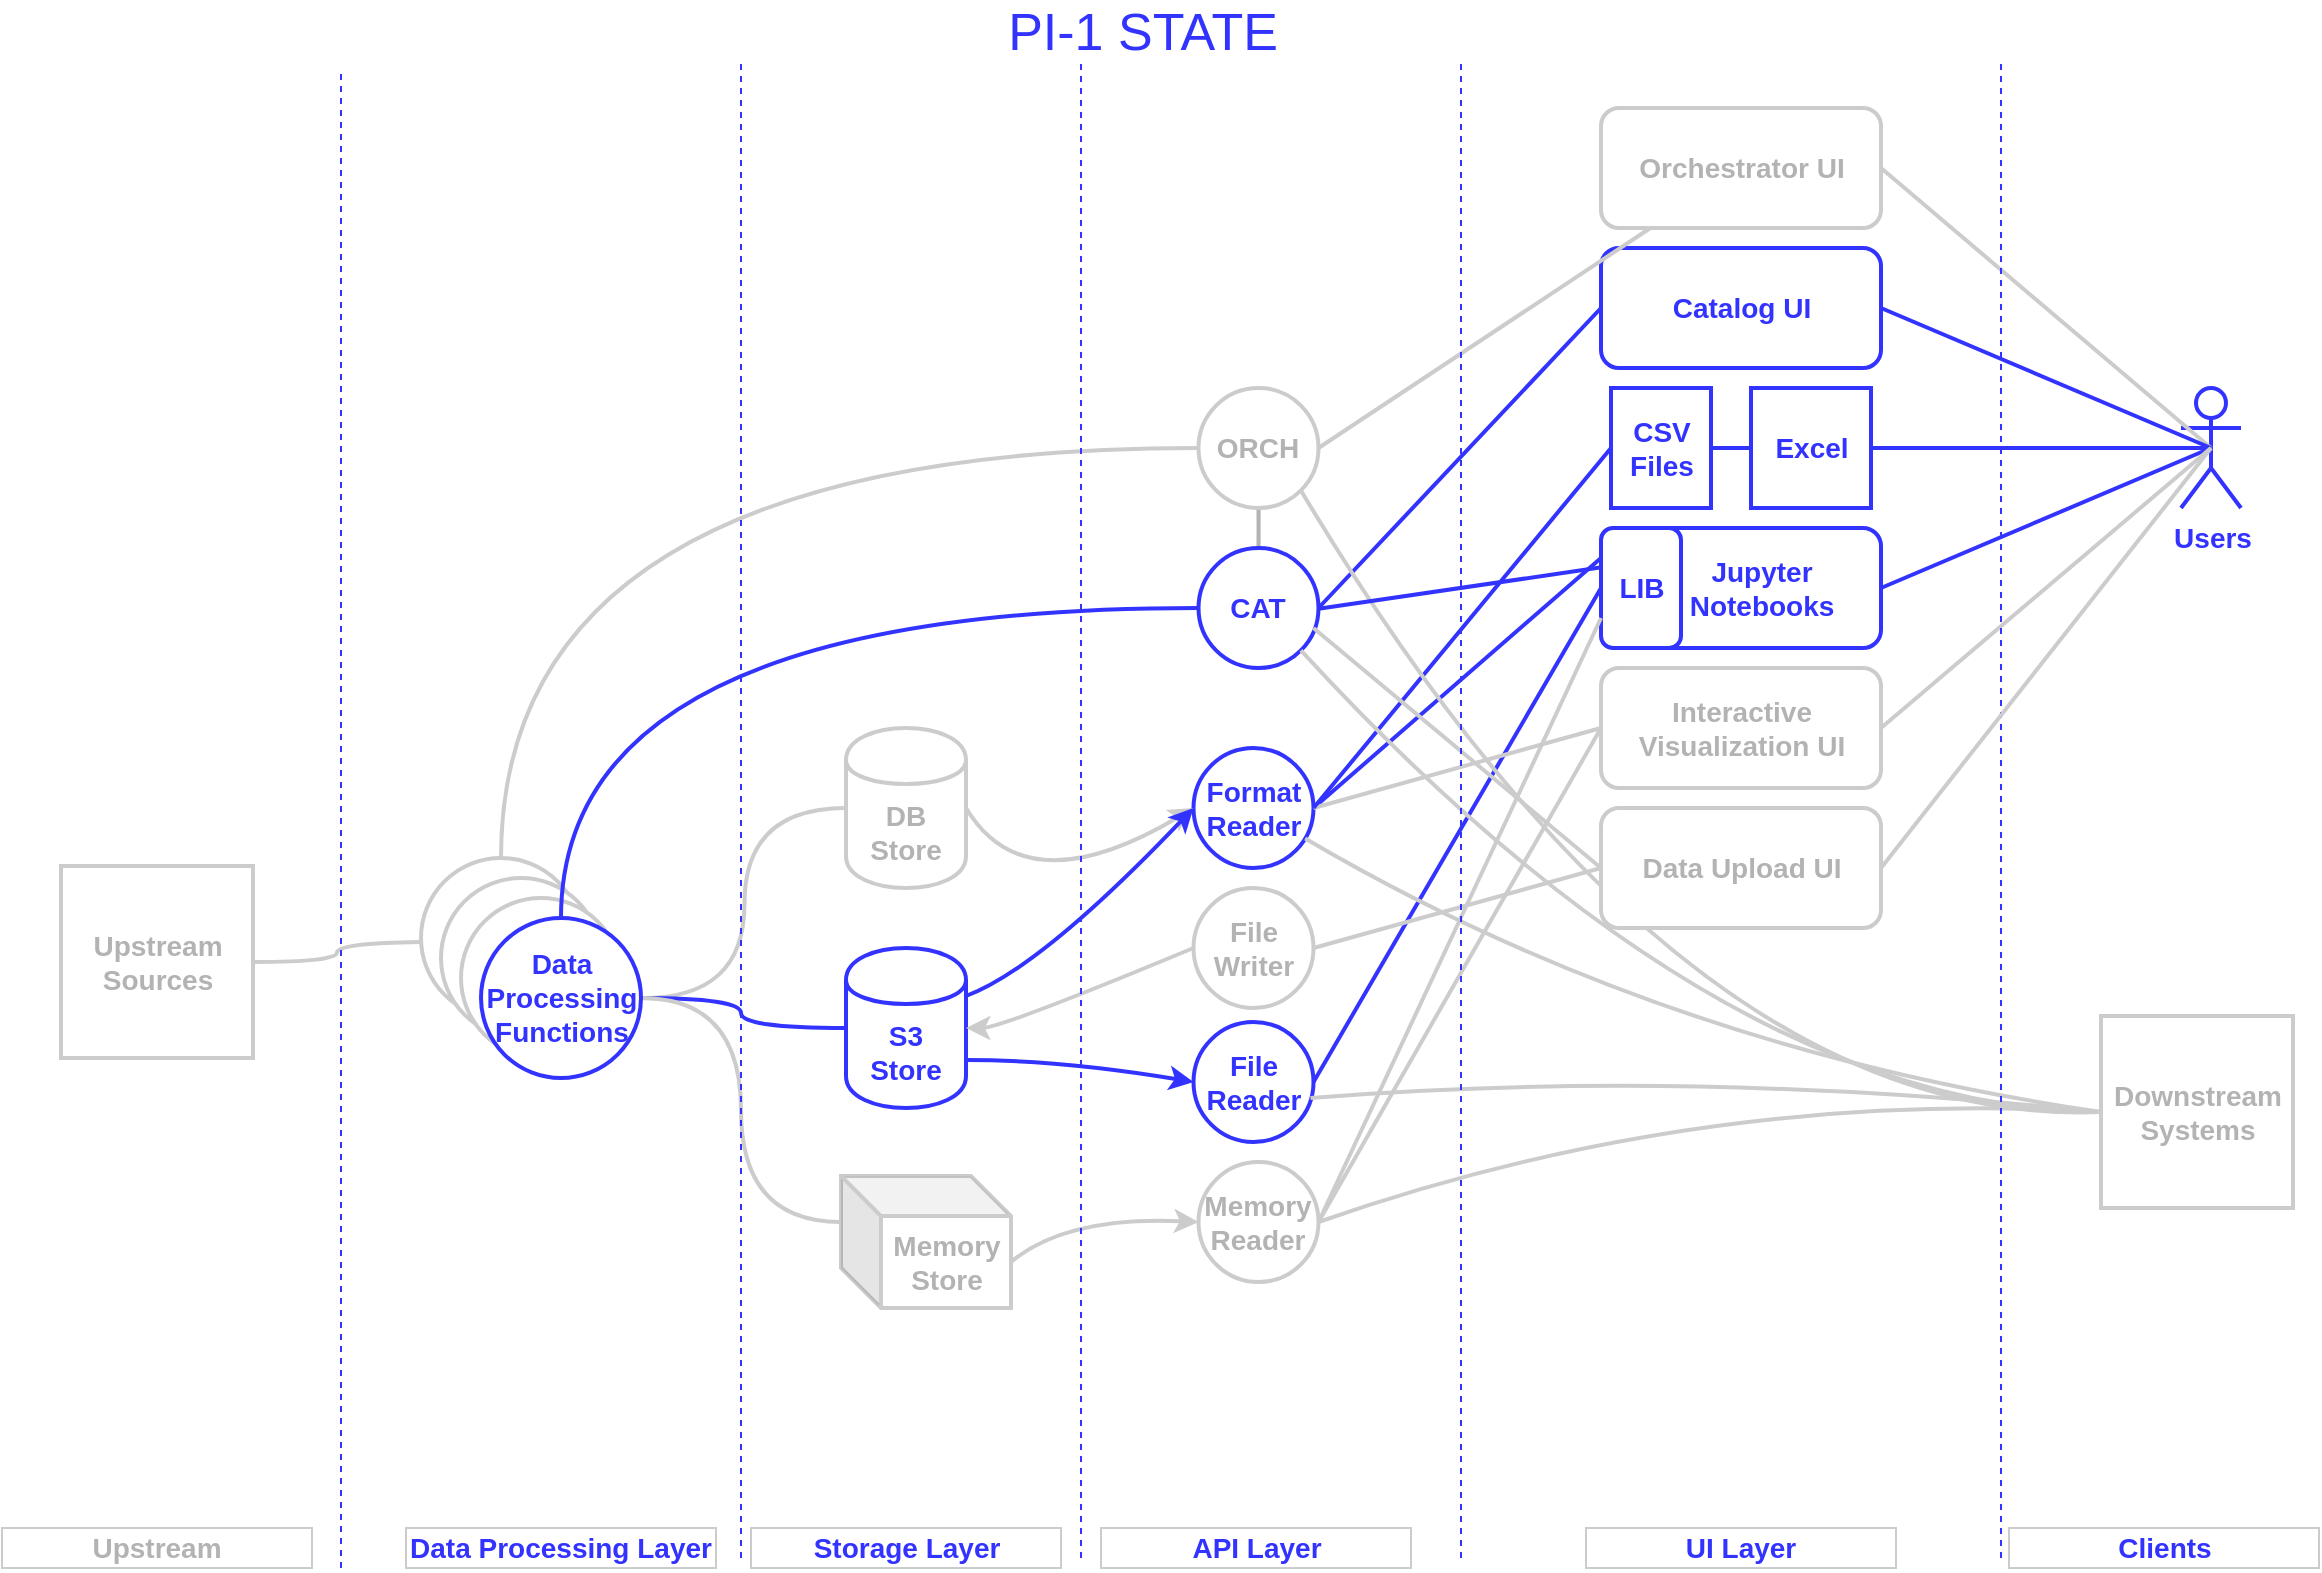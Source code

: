 <mxfile version="12.9.12" type="github">
  <diagram id="Kfs1H25m5EORTKNw9j7Z" name="Page-1">
    <mxGraphModel dx="1630" dy="69" grid="1" gridSize="10" guides="1" tooltips="1" connect="1" arrows="1" fold="1" page="1" pageScale="1" pageWidth="1169" pageHeight="827" math="0" shadow="0">
      <root>
        <mxCell id="0" />
        <mxCell id="1" parent="0" />
        <mxCell id="L46YAxD7cRD_iRhM08Rc-1" value="&lt;div&gt;&lt;font style=&quot;font-size: 14px&quot;&gt;&lt;b&gt;S3 &lt;br&gt;&lt;/b&gt;&lt;/font&gt;&lt;/div&gt;&lt;div&gt;&lt;font style=&quot;font-size: 14px&quot;&gt;&lt;b&gt;Store&lt;/b&gt;&lt;/font&gt;&lt;/div&gt;" style="shape=cylinder;whiteSpace=wrap;html=1;boundedLbl=1;backgroundOutline=1;strokeColor=#3333FF;strokeWidth=2;fillColor=#FFFFFF;fontColor=#3333FF;" parent="1" vertex="1">
          <mxGeometry x="422" y="1308" width="60" height="80" as="geometry" />
        </mxCell>
        <mxCell id="L46YAxD7cRD_iRhM08Rc-2" value="&lt;div&gt;&lt;font style=&quot;font-size: 14px&quot;&gt;&lt;b&gt;DB&lt;br&gt;&lt;/b&gt;&lt;/font&gt;&lt;/div&gt;&lt;div&gt;&lt;font style=&quot;font-size: 14px&quot;&gt;&lt;b&gt;Store&lt;/b&gt;&lt;/font&gt;&lt;/div&gt;" style="shape=cylinder;whiteSpace=wrap;html=1;boundedLbl=1;backgroundOutline=1;strokeColor=#CCCCCC;strokeWidth=2;fillColor=#FFFFFF;fontColor=#B3B3B3;" parent="1" vertex="1">
          <mxGeometry x="422" y="1198" width="60" height="80" as="geometry" />
        </mxCell>
        <mxCell id="L46YAxD7cRD_iRhM08Rc-3" value="&lt;div&gt;&lt;font style=&quot;font-size: 14px&quot;&gt;&lt;b&gt;&lt;font style=&quot;font-size: 14px&quot;&gt;Format&lt;br&gt;&lt;/font&gt;&lt;/b&gt;&lt;/font&gt;&lt;/div&gt;&lt;div&gt;&lt;font style=&quot;font-size: 14px&quot;&gt;&lt;b&gt;&lt;font style=&quot;font-size: 14px&quot;&gt;Reader &lt;br&gt;&lt;/font&gt;&lt;/b&gt;&lt;/font&gt;&lt;/div&gt;" style="ellipse;whiteSpace=wrap;html=1;aspect=fixed;strokeColor=#3333FF;strokeWidth=2;fillColor=#FFFFFF;fontColor=#3333FF;" parent="1" vertex="1">
          <mxGeometry x="595.75" y="1208" width="60" height="60" as="geometry" />
        </mxCell>
        <mxCell id="L46YAxD7cRD_iRhM08Rc-4" value="&lt;div style=&quot;font-size: 14px&quot;&gt;&lt;font style=&quot;font-size: 14px&quot;&gt;&lt;b&gt;&lt;font style=&quot;font-size: 14px&quot;&gt;Memory&lt;/font&gt;&lt;/b&gt;&lt;/font&gt;&lt;/div&gt;&lt;div style=&quot;font-size: 14px&quot;&gt;&lt;font style=&quot;font-size: 14px&quot;&gt;&lt;b&gt;&lt;font style=&quot;font-size: 14px&quot;&gt;Store&lt;br&gt;&lt;/font&gt;&lt;/b&gt;&lt;/font&gt;&lt;/div&gt;" style="shape=cube;whiteSpace=wrap;html=1;boundedLbl=1;backgroundOutline=1;darkOpacity=0.05;darkOpacity2=0.1;strokeColor=#CCCCCC;strokeWidth=2;fillColor=#FFFFFF;fontColor=#B3B3B3;" parent="1" vertex="1">
          <mxGeometry x="419.5" y="1422" width="85" height="66" as="geometry" />
        </mxCell>
        <mxCell id="L46YAxD7cRD_iRhM08Rc-5" value="&lt;div&gt;&lt;font style=&quot;font-size: 14px&quot;&gt;&lt;b&gt;&lt;font style=&quot;font-size: 14px&quot;&gt;File&lt;/font&gt;&lt;/b&gt;&lt;/font&gt;&lt;/div&gt;&lt;div&gt;&lt;font style=&quot;font-size: 14px&quot;&gt;&lt;b&gt;&lt;font style=&quot;font-size: 14px&quot;&gt;Reader&lt;/font&gt;&lt;/b&gt;&lt;/font&gt;&lt;/div&gt;" style="ellipse;whiteSpace=wrap;html=1;aspect=fixed;strokeColor=#3333FF;strokeWidth=2;fillColor=#FFFFFF;fontColor=#3333FF;" parent="1" vertex="1">
          <mxGeometry x="595.75" y="1345" width="60" height="60" as="geometry" />
        </mxCell>
        <mxCell id="L46YAxD7cRD_iRhM08Rc-6" value="&lt;div&gt;&lt;font style=&quot;font-size: 14px&quot;&gt;&lt;b&gt;&lt;font style=&quot;font-size: 14px&quot;&gt;Memory&lt;/font&gt;&lt;/b&gt;&lt;/font&gt;&lt;/div&gt;&lt;div&gt;&lt;font style=&quot;font-size: 14px&quot;&gt;&lt;b&gt;&lt;font style=&quot;font-size: 14px&quot;&gt;Reader&lt;/font&gt;&lt;/b&gt;&lt;/font&gt;&lt;/div&gt;" style="ellipse;whiteSpace=wrap;html=1;aspect=fixed;strokeColor=#CCCCCC;strokeWidth=2;fillColor=#FFFFFF;fontColor=#B3B3B3;" parent="1" vertex="1">
          <mxGeometry x="598.25" y="1415" width="60" height="60" as="geometry" />
        </mxCell>
        <mxCell id="L46YAxD7cRD_iRhM08Rc-7" value="" style="endArrow=classic;html=1;exitX=1;exitY=0.5;exitDx=0;exitDy=0;entryX=0;entryY=0.5;entryDx=0;entryDy=0;strokeColor=#CCCCCC;strokeWidth=2;curved=1;fontColor=#B3B3B3;" parent="1" source="L46YAxD7cRD_iRhM08Rc-2" target="L46YAxD7cRD_iRhM08Rc-3" edge="1">
          <mxGeometry width="50" height="50" relative="1" as="geometry">
            <mxPoint x="582" y="1478" as="sourcePoint" />
            <mxPoint x="632" y="1428" as="targetPoint" />
            <Array as="points">
              <mxPoint x="512" y="1288" />
            </Array>
          </mxGeometry>
        </mxCell>
        <mxCell id="L46YAxD7cRD_iRhM08Rc-8" value="" style="endArrow=classic;html=1;exitX=1;exitY=0.3;exitDx=0;exitDy=0;entryX=0;entryY=0.5;entryDx=0;entryDy=0;strokeColor=#3333FF;strokeWidth=2;curved=1;fontColor=#3333FF;" parent="1" source="L46YAxD7cRD_iRhM08Rc-1" target="L46YAxD7cRD_iRhM08Rc-3" edge="1">
          <mxGeometry width="50" height="50" relative="1" as="geometry">
            <mxPoint x="492" y="1248" as="sourcePoint" />
            <mxPoint x="572" y="1328" as="targetPoint" />
            <Array as="points">
              <mxPoint x="519.5" y="1318" />
            </Array>
          </mxGeometry>
        </mxCell>
        <mxCell id="L46YAxD7cRD_iRhM08Rc-9" value="" style="endArrow=classic;html=1;exitX=1;exitY=0.7;exitDx=0;exitDy=0;entryX=0;entryY=0.5;entryDx=0;entryDy=0;strokeColor=#3333FF;strokeWidth=2;curved=1;fontColor=#3333FF;" parent="1" source="L46YAxD7cRD_iRhM08Rc-1" target="L46YAxD7cRD_iRhM08Rc-5" edge="1">
          <mxGeometry width="50" height="50" relative="1" as="geometry">
            <mxPoint x="492" y="1348" as="sourcePoint" />
            <mxPoint x="572" y="1328" as="targetPoint" />
            <Array as="points">
              <mxPoint x="529.5" y="1364" />
            </Array>
          </mxGeometry>
        </mxCell>
        <mxCell id="L46YAxD7cRD_iRhM08Rc-10" value="" style="endArrow=classic;html=1;exitX=0;exitY=0;exitDx=85;exitDy=43;entryX=0;entryY=0.5;entryDx=0;entryDy=0;strokeColor=#CCCCCC;strokeWidth=2;exitPerimeter=0;curved=1;fontColor=#B3B3B3;" parent="1" source="L46YAxD7cRD_iRhM08Rc-4" target="L46YAxD7cRD_iRhM08Rc-6" edge="1">
          <mxGeometry width="50" height="50" relative="1" as="geometry">
            <mxPoint x="492" y="1378" as="sourcePoint" />
            <mxPoint x="592" y="1372" as="targetPoint" />
            <Array as="points">
              <mxPoint x="532" y="1442" />
            </Array>
          </mxGeometry>
        </mxCell>
        <mxCell id="9WKmSo7vCTaAKZTt5fdI-5" style="edgeStyle=orthogonalEdgeStyle;rounded=0;orthogonalLoop=1;jettySize=auto;html=1;exitX=0.5;exitY=1;exitDx=0;exitDy=0;endArrow=none;endFill=0;strokeColor=#B3B3B3;strokeWidth=2;" edge="1" parent="1" source="L46YAxD7cRD_iRhM08Rc-11" target="L46YAxD7cRD_iRhM08Rc-12">
          <mxGeometry relative="1" as="geometry" />
        </mxCell>
        <mxCell id="L46YAxD7cRD_iRhM08Rc-11" value="&lt;font&gt;&lt;b&gt;&lt;font style=&quot;font-size: 14px&quot;&gt;ORCH&lt;/font&gt;&lt;/b&gt;&lt;/font&gt;" style="ellipse;whiteSpace=wrap;html=1;aspect=fixed;strokeColor=#CCCCCC;strokeWidth=2;fillColor=#FFFFFF;fontColor=#B3B3B3;" parent="1" vertex="1">
          <mxGeometry x="598.25" y="1028" width="60" height="60" as="geometry" />
        </mxCell>
        <mxCell id="L46YAxD7cRD_iRhM08Rc-12" value="&lt;div&gt;&lt;font style=&quot;font-size: 14px&quot;&gt;&lt;b&gt;&lt;font style=&quot;font-size: 14px&quot;&gt;CAT&lt;/font&gt;&lt;/b&gt;&lt;/font&gt;&lt;/div&gt;" style="ellipse;whiteSpace=wrap;html=1;aspect=fixed;strokeColor=#3333FF;strokeWidth=2;fillColor=#FFFFFF;fontColor=#3333FF;" parent="1" vertex="1">
          <mxGeometry x="598.25" y="1108" width="60" height="60" as="geometry" />
        </mxCell>
        <mxCell id="L46YAxD7cRD_iRhM08Rc-13" value="&lt;font&gt;&lt;b&gt;&lt;font style=&quot;font-size: 14px&quot;&gt;Orchestrator UI&lt;/font&gt;&lt;/b&gt;&lt;/font&gt;" style="rounded=1;whiteSpace=wrap;html=1;strokeColor=#CCCCCC;strokeWidth=2;fillColor=#FFFFFF;fontColor=#B3B3B3;" parent="1" vertex="1">
          <mxGeometry x="799.5" y="888" width="140" height="60" as="geometry" />
        </mxCell>
        <mxCell id="L46YAxD7cRD_iRhM08Rc-14" value="&lt;font&gt;&lt;b&gt;&lt;font style=&quot;font-size: 14px&quot;&gt;Catalog UI&lt;/font&gt;&lt;/b&gt;&lt;/font&gt;" style="rounded=1;whiteSpace=wrap;html=1;strokeColor=#3333FF;strokeWidth=2;fillColor=#FFFFFF;fontColor=#3333FF;" parent="1" vertex="1">
          <mxGeometry x="799.5" y="958" width="140" height="60" as="geometry" />
        </mxCell>
        <mxCell id="L46YAxD7cRD_iRhM08Rc-15" value="&lt;font size=&quot;1&quot;&gt;&lt;b style=&quot;font-size: 14px&quot;&gt;Users&lt;/b&gt;&lt;/font&gt;" style="shape=umlActor;verticalLabelPosition=bottom;labelBackgroundColor=#ffffff;verticalAlign=top;html=1;strokeColor=#3333FF;strokeWidth=2;fillColor=#FFFFFF;fontColor=#3333FF;" parent="1" vertex="1">
          <mxGeometry x="1089.5" y="1028" width="30" height="60" as="geometry" />
        </mxCell>
        <mxCell id="L46YAxD7cRD_iRhM08Rc-16" value="" style="endArrow=none;html=1;strokeColor=#CCCCCC;strokeWidth=2;exitX=1;exitY=0.5;exitDx=0;exitDy=0;endFill=0;fontColor=#B3B3B3;" parent="1" source="L46YAxD7cRD_iRhM08Rc-11" target="L46YAxD7cRD_iRhM08Rc-13" edge="1">
          <mxGeometry width="50" height="50" relative="1" as="geometry">
            <mxPoint x="649.5" y="1488" as="sourcePoint" />
            <mxPoint x="699.5" y="1438" as="targetPoint" />
          </mxGeometry>
        </mxCell>
        <mxCell id="L46YAxD7cRD_iRhM08Rc-17" value="" style="endArrow=none;html=1;strokeColor=#3333FF;strokeWidth=2;exitX=1;exitY=0.5;exitDx=0;exitDy=0;entryX=0;entryY=0.5;entryDx=0;entryDy=0;endFill=0;fontColor=#3333FF;" parent="1" source="L46YAxD7cRD_iRhM08Rc-12" target="L46YAxD7cRD_iRhM08Rc-14" edge="1">
          <mxGeometry width="50" height="50" relative="1" as="geometry">
            <mxPoint x="652" y="1078" as="sourcePoint" />
            <mxPoint x="712" y="1078" as="targetPoint" />
          </mxGeometry>
        </mxCell>
        <mxCell id="L46YAxD7cRD_iRhM08Rc-18" value="" style="endArrow=none;html=1;strokeColor=#CCCCCC;strokeWidth=2;exitX=1;exitY=0.5;exitDx=0;exitDy=0;entryX=0.5;entryY=0.5;entryDx=0;entryDy=0;entryPerimeter=0;fontColor=#B3B3B3;" parent="1" source="L46YAxD7cRD_iRhM08Rc-13" target="L46YAxD7cRD_iRhM08Rc-15" edge="1">
          <mxGeometry width="50" height="50" relative="1" as="geometry">
            <mxPoint x="649.5" y="1488" as="sourcePoint" />
            <mxPoint x="699.5" y="1438" as="targetPoint" />
          </mxGeometry>
        </mxCell>
        <mxCell id="L46YAxD7cRD_iRhM08Rc-19" value="" style="endArrow=none;html=1;strokeColor=#3333FF;strokeWidth=2;exitX=1;exitY=0.5;exitDx=0;exitDy=0;entryX=0.5;entryY=0.5;entryDx=0;entryDy=0;entryPerimeter=0;fontColor=#B3B3B3;" parent="1" source="L46YAxD7cRD_iRhM08Rc-14" target="L46YAxD7cRD_iRhM08Rc-15" edge="1">
          <mxGeometry width="50" height="50" relative="1" as="geometry">
            <mxPoint x="832" y="1078" as="sourcePoint" />
            <mxPoint x="1009.5" y="1106" as="targetPoint" />
          </mxGeometry>
        </mxCell>
        <mxCell id="L46YAxD7cRD_iRhM08Rc-20" value="&lt;font style=&quot;font-size: 14px&quot;&gt;&lt;b&gt;Interactive Visualization UI&lt;br&gt;&lt;/b&gt;&lt;/font&gt;" style="rounded=1;whiteSpace=wrap;html=1;strokeColor=#CCCCCC;strokeWidth=2;fillColor=#FFFFFF;fontColor=#B3B3B3;" parent="1" vertex="1">
          <mxGeometry x="799.5" y="1168" width="140" height="60" as="geometry" />
        </mxCell>
        <mxCell id="L46YAxD7cRD_iRhM08Rc-21" value="&lt;font style=&quot;font-size: 14px&quot;&gt;&lt;b&gt;Jupyter Notebooks&lt;/b&gt;&lt;/font&gt;" style="rounded=1;whiteSpace=wrap;html=1;strokeColor=#3333FF;strokeWidth=2;fillColor=#FFFFFF;fontColor=#3333FF;" parent="1" vertex="1">
          <mxGeometry x="819.5" y="1098" width="120" height="60" as="geometry" />
        </mxCell>
        <mxCell id="L46YAxD7cRD_iRhM08Rc-22" value="&lt;font&gt;&lt;b&gt;&lt;font style=&quot;font-size: 14px&quot;&gt;LIB&lt;/font&gt;&lt;/b&gt;&lt;/font&gt;" style="rounded=1;whiteSpace=wrap;html=1;strokeColor=#3333FF;strokeWidth=2;fillColor=#FFFFFF;fontColor=#3333FF;" parent="1" vertex="1">
          <mxGeometry x="799.5" y="1098" width="40" height="60" as="geometry" />
        </mxCell>
        <mxCell id="L46YAxD7cRD_iRhM08Rc-23" value="" style="endArrow=none;html=1;strokeColor=#3333FF;strokeWidth=2;exitX=1;exitY=0.5;exitDx=0;exitDy=0;entryX=0;entryY=0.5;entryDx=0;entryDy=0;endFill=0;fontColor=#B3B3B3;" parent="1" source="L46YAxD7cRD_iRhM08Rc-5" target="L46YAxD7cRD_iRhM08Rc-22" edge="1">
          <mxGeometry width="50" height="50" relative="1" as="geometry">
            <mxPoint x="649.5" y="1468" as="sourcePoint" />
            <mxPoint x="699.5" y="1418" as="targetPoint" />
          </mxGeometry>
        </mxCell>
        <mxCell id="L46YAxD7cRD_iRhM08Rc-24" value="" style="endArrow=none;html=1;strokeColor=#CCCCCC;strokeWidth=2;exitX=1;exitY=0.5;exitDx=0;exitDy=0;entryX=0;entryY=0.75;entryDx=0;entryDy=0;endFill=0;fontColor=#B3B3B3;" parent="1" source="L46YAxD7cRD_iRhM08Rc-6" target="L46YAxD7cRD_iRhM08Rc-22" edge="1">
          <mxGeometry width="50" height="50" relative="1" as="geometry">
            <mxPoint x="652" y="1358" as="sourcePoint" />
            <mxPoint x="699.5" y="1368" as="targetPoint" />
          </mxGeometry>
        </mxCell>
        <mxCell id="L46YAxD7cRD_iRhM08Rc-25" value="" style="endArrow=none;html=1;strokeColor=#3333FF;strokeWidth=2;entryX=0;entryY=0.25;entryDx=0;entryDy=0;exitX=1;exitY=0.5;exitDx=0;exitDy=0;endFill=0;fontColor=#3333FF;" parent="1" source="L46YAxD7cRD_iRhM08Rc-3" target="L46YAxD7cRD_iRhM08Rc-22" edge="1">
          <mxGeometry width="50" height="50" relative="1" as="geometry">
            <mxPoint x="644.5" y="1276" as="sourcePoint" />
            <mxPoint x="699.5" y="1418" as="targetPoint" />
          </mxGeometry>
        </mxCell>
        <mxCell id="L46YAxD7cRD_iRhM08Rc-26" value="" style="endArrow=none;html=1;strokeColor=#CCCCCC;strokeWidth=2;exitX=1;exitY=0.5;exitDx=0;exitDy=0;entryX=0;entryY=0.5;entryDx=0;entryDy=0;endFill=0;fontColor=#B3B3B3;" parent="1" source="L46YAxD7cRD_iRhM08Rc-3" target="L46YAxD7cRD_iRhM08Rc-20" edge="1">
          <mxGeometry width="50" height="50" relative="1" as="geometry">
            <mxPoint x="649.5" y="1468" as="sourcePoint" />
            <mxPoint x="699.5" y="1418" as="targetPoint" />
          </mxGeometry>
        </mxCell>
        <mxCell id="L46YAxD7cRD_iRhM08Rc-27" value="" style="endArrow=none;html=1;strokeColor=#CCCCCC;strokeWidth=2;exitX=1;exitY=0.5;exitDx=0;exitDy=0;entryX=0;entryY=0.5;entryDx=0;entryDy=0;endFill=0;fontColor=#B3B3B3;" parent="1" source="L46YAxD7cRD_iRhM08Rc-6" target="L46YAxD7cRD_iRhM08Rc-20" edge="1">
          <mxGeometry width="50" height="50" relative="1" as="geometry">
            <mxPoint x="649.5" y="1468" as="sourcePoint" />
            <mxPoint x="699.5" y="1418" as="targetPoint" />
          </mxGeometry>
        </mxCell>
        <mxCell id="L46YAxD7cRD_iRhM08Rc-29" value="" style="endArrow=none;html=1;strokeColor=#3333FF;strokeWidth=2;exitX=1;exitY=0.5;exitDx=0;exitDy=0;entryX=0;entryY=0.5;entryDx=0;entryDy=0;endFill=0;fontColor=#3333FF;" parent="1" source="L46YAxD7cRD_iRhM08Rc-3" target="9WKmSo7vCTaAKZTt5fdI-3" edge="1">
          <mxGeometry width="50" height="50" relative="1" as="geometry">
            <mxPoint x="649.5" y="1468" as="sourcePoint" />
            <mxPoint x="799.5" y="1058" as="targetPoint" />
          </mxGeometry>
        </mxCell>
        <mxCell id="L46YAxD7cRD_iRhM08Rc-30" value="" style="endArrow=none;html=1;strokeColor=#3333FF;strokeWidth=2;entryX=1;entryY=0.5;entryDx=0;entryDy=0;exitX=0.5;exitY=0.5;exitDx=0;exitDy=0;exitPerimeter=0;fontColor=#3333FF;" parent="1" source="L46YAxD7cRD_iRhM08Rc-15" target="9WKmSo7vCTaAKZTt5fdI-2" edge="1">
          <mxGeometry width="50" height="50" relative="1" as="geometry">
            <mxPoint x="649.5" y="1468" as="sourcePoint" />
            <mxPoint x="939.5" y="1058" as="targetPoint" />
          </mxGeometry>
        </mxCell>
        <mxCell id="L46YAxD7cRD_iRhM08Rc-31" value="" style="endArrow=none;html=1;strokeColor=#3333FF;strokeWidth=2;entryX=1;entryY=0.5;entryDx=0;entryDy=0;exitX=0.5;exitY=0.5;exitDx=0;exitDy=0;exitPerimeter=0;fontColor=#3333FF;" parent="1" source="L46YAxD7cRD_iRhM08Rc-15" target="L46YAxD7cRD_iRhM08Rc-21" edge="1">
          <mxGeometry width="50" height="50" relative="1" as="geometry">
            <mxPoint x="1089.5" y="1258" as="sourcePoint" />
            <mxPoint x="889.5" y="1268" as="targetPoint" />
          </mxGeometry>
        </mxCell>
        <mxCell id="L46YAxD7cRD_iRhM08Rc-32" value="" style="endArrow=none;html=1;strokeColor=#CCCCCC;strokeWidth=2;entryX=1;entryY=0.5;entryDx=0;entryDy=0;exitX=0.5;exitY=0.5;exitDx=0;exitDy=0;exitPerimeter=0;fontColor=#B3B3B3;" parent="1" source="L46YAxD7cRD_iRhM08Rc-15" target="L46YAxD7cRD_iRhM08Rc-20" edge="1">
          <mxGeometry width="50" height="50" relative="1" as="geometry">
            <mxPoint x="1099.5" y="1178" as="sourcePoint" />
            <mxPoint x="899.5" y="1278" as="targetPoint" />
          </mxGeometry>
        </mxCell>
        <mxCell id="L46YAxD7cRD_iRhM08Rc-33" value="&lt;div&gt;&lt;font size=&quot;1&quot;&gt;&lt;b style=&quot;font-size: 14px&quot;&gt;Downstream&lt;/b&gt;&lt;/font&gt;&lt;/div&gt;&lt;div&gt;&lt;font size=&quot;1&quot;&gt;&lt;b style=&quot;font-size: 14px&quot;&gt;Systems&lt;/b&gt;&lt;/font&gt;&lt;/div&gt;" style="whiteSpace=wrap;html=1;aspect=fixed;strokeColor=#CCCCCC;strokeWidth=2;fillColor=#FFFFFF;fontColor=#B3B3B3;" parent="1" vertex="1">
          <mxGeometry x="1049.5" y="1342" width="96" height="96" as="geometry" />
        </mxCell>
        <mxCell id="L46YAxD7cRD_iRhM08Rc-34" value="" style="endArrow=none;html=1;strokeColor=#CCCCCC;strokeWidth=2;entryX=0;entryY=0.5;entryDx=0;entryDy=0;curved=1;endFill=0;fontColor=#B3B3B3;" parent="1" source="L46YAxD7cRD_iRhM08Rc-3" target="L46YAxD7cRD_iRhM08Rc-33" edge="1">
          <mxGeometry width="50" height="50" relative="1" as="geometry">
            <mxPoint x="619.5" y="1348" as="sourcePoint" />
            <mxPoint x="669.5" y="1298" as="targetPoint" />
            <Array as="points">
              <mxPoint x="829.5" y="1358" />
            </Array>
          </mxGeometry>
        </mxCell>
        <mxCell id="L46YAxD7cRD_iRhM08Rc-35" value="" style="endArrow=none;html=1;strokeColor=#CCCCCC;strokeWidth=2;entryX=0;entryY=0.5;entryDx=0;entryDy=0;curved=1;exitX=0.975;exitY=0.633;exitDx=0;exitDy=0;exitPerimeter=0;endFill=0;fontColor=#B3B3B3;" parent="1" source="L46YAxD7cRD_iRhM08Rc-5" target="L46YAxD7cRD_iRhM08Rc-33" edge="1">
          <mxGeometry width="50" height="50" relative="1" as="geometry">
            <mxPoint x="646.811" y="1280.414" as="sourcePoint" />
            <mxPoint x="1059.5" y="1397" as="targetPoint" />
            <Array as="points">
              <mxPoint x="839.5" y="1368" />
            </Array>
          </mxGeometry>
        </mxCell>
        <mxCell id="L46YAxD7cRD_iRhM08Rc-36" value="" style="endArrow=none;html=1;strokeColor=#CCCCCC;strokeWidth=2;entryX=0;entryY=0.5;entryDx=0;entryDy=0;curved=1;exitX=1;exitY=0.5;exitDx=0;exitDy=0;endFill=0;fontColor=#B3B3B3;" parent="1" source="L46YAxD7cRD_iRhM08Rc-6" target="L46YAxD7cRD_iRhM08Rc-33" edge="1">
          <mxGeometry width="50" height="50" relative="1" as="geometry">
            <mxPoint x="656.811" y="1290.414" as="sourcePoint" />
            <mxPoint x="1069.5" y="1407" as="targetPoint" />
            <Array as="points">
              <mxPoint x="849.5" y="1378" />
            </Array>
          </mxGeometry>
        </mxCell>
        <mxCell id="L46YAxD7cRD_iRhM08Rc-37" value="" style="endArrow=none;html=1;strokeColor=#CCCCCC;strokeWidth=2;curved=1;exitX=1;exitY=1;exitDx=0;exitDy=0;entryX=0;entryY=0.5;entryDx=0;entryDy=0;endFill=0;fontColor=#B3B3B3;" parent="1" source="L46YAxD7cRD_iRhM08Rc-12" target="L46YAxD7cRD_iRhM08Rc-33" edge="1">
          <mxGeometry width="50" height="50" relative="1" as="geometry">
            <mxPoint x="666.811" y="1300.414" as="sourcePoint" />
            <mxPoint x="1039.5" y="1388" as="targetPoint" />
            <Array as="points">
              <mxPoint x="859.5" y="1388" />
            </Array>
          </mxGeometry>
        </mxCell>
        <mxCell id="L46YAxD7cRD_iRhM08Rc-38" value="" style="endArrow=none;html=1;strokeColor=#CCCCCC;strokeWidth=2;curved=1;exitX=1;exitY=1;exitDx=0;exitDy=0;entryX=0;entryY=0.5;entryDx=0;entryDy=0;endFill=0;fontColor=#B3B3B3;" parent="1" source="L46YAxD7cRD_iRhM08Rc-11" target="L46YAxD7cRD_iRhM08Rc-33" edge="1">
          <mxGeometry width="50" height="50" relative="1" as="geometry">
            <mxPoint x="676.811" y="1310.414" as="sourcePoint" />
            <mxPoint x="1039.5" y="1388" as="targetPoint" />
            <Array as="points">
              <mxPoint x="839.5" y="1398" />
            </Array>
          </mxGeometry>
        </mxCell>
        <mxCell id="L46YAxD7cRD_iRhM08Rc-39" value="&lt;font style=&quot;font-size: 14px&quot;&gt;&lt;b&gt;Data Upload UI&lt;br&gt;&lt;/b&gt;&lt;/font&gt;" style="rounded=1;whiteSpace=wrap;html=1;strokeColor=#CCCCCC;strokeWidth=2;fillColor=#FFFFFF;fontColor=#B3B3B3;" parent="1" vertex="1">
          <mxGeometry x="799.5" y="1238" width="140" height="60" as="geometry" />
        </mxCell>
        <mxCell id="L46YAxD7cRD_iRhM08Rc-40" value="&lt;div&gt;&lt;font style=&quot;font-size: 14px&quot;&gt;&lt;b&gt;&lt;font style=&quot;font-size: 14px&quot;&gt;File Writer&lt;br&gt;&lt;/font&gt;&lt;/b&gt;&lt;/font&gt;&lt;/div&gt;" style="ellipse;whiteSpace=wrap;html=1;aspect=fixed;strokeColor=#CCCCCC;strokeWidth=2;fillColor=#FFFFFF;fontColor=#B3B3B3;" parent="1" vertex="1">
          <mxGeometry x="595.75" y="1278" width="60" height="60" as="geometry" />
        </mxCell>
        <mxCell id="L46YAxD7cRD_iRhM08Rc-41" value="" style="endArrow=classic;html=1;strokeColor=#CCCCCC;strokeWidth=2;exitX=0;exitY=0.5;exitDx=0;exitDy=0;entryX=1;entryY=0.5;entryDx=0;entryDy=0;curved=1;fontColor=#B3B3B3;" parent="1" source="L46YAxD7cRD_iRhM08Rc-40" target="L46YAxD7cRD_iRhM08Rc-1" edge="1">
          <mxGeometry width="50" height="50" relative="1" as="geometry">
            <mxPoint x="619.5" y="1348" as="sourcePoint" />
            <mxPoint x="669.5" y="1298" as="targetPoint" />
            <Array as="points">
              <mxPoint x="499.5" y="1348" />
            </Array>
          </mxGeometry>
        </mxCell>
        <mxCell id="L46YAxD7cRD_iRhM08Rc-42" value="" style="endArrow=none;html=1;strokeColor=#CCCCCC;strokeWidth=2;entryX=0;entryY=0.5;entryDx=0;entryDy=0;exitX=1;exitY=0.5;exitDx=0;exitDy=0;fontColor=#B3B3B3;" parent="1" source="L46YAxD7cRD_iRhM08Rc-40" target="L46YAxD7cRD_iRhM08Rc-39" edge="1">
          <mxGeometry width="50" height="50" relative="1" as="geometry">
            <mxPoint x="619.5" y="1348" as="sourcePoint" />
            <mxPoint x="669.5" y="1298" as="targetPoint" />
          </mxGeometry>
        </mxCell>
        <mxCell id="L46YAxD7cRD_iRhM08Rc-43" value="" style="endArrow=none;html=1;strokeColor=#CCCCCC;strokeWidth=2;entryX=0;entryY=0.5;entryDx=0;entryDy=0;exitX=0.958;exitY=0.667;exitDx=0;exitDy=0;exitPerimeter=0;fontColor=#B3B3B3;" parent="1" source="L46YAxD7cRD_iRhM08Rc-12" target="L46YAxD7cRD_iRhM08Rc-39" edge="1">
          <mxGeometry width="50" height="50" relative="1" as="geometry">
            <mxPoint x="619.5" y="1348" as="sourcePoint" />
            <mxPoint x="669.5" y="1298" as="targetPoint" />
          </mxGeometry>
        </mxCell>
        <mxCell id="L46YAxD7cRD_iRhM08Rc-44" style="edgeStyle=orthogonalEdgeStyle;curved=1;orthogonalLoop=1;jettySize=auto;html=1;exitX=0.5;exitY=0;exitDx=0;exitDy=0;entryX=0;entryY=0.5;entryDx=0;entryDy=0;endArrow=none;endFill=0;strokeColor=#CCCCCC;strokeWidth=2;fontColor=#B3B3B3;" parent="1" source="L46YAxD7cRD_iRhM08Rc-45" target="L46YAxD7cRD_iRhM08Rc-11" edge="1">
          <mxGeometry relative="1" as="geometry" />
        </mxCell>
        <mxCell id="L46YAxD7cRD_iRhM08Rc-45" value="" style="ellipse;whiteSpace=wrap;html=1;aspect=fixed;strokeColor=#CCCCCC;strokeWidth=2;fillColor=#FFFFFF;fontColor=#B3B3B3;" parent="1" vertex="1">
          <mxGeometry x="209.5" y="1263" width="80" height="80" as="geometry" />
        </mxCell>
        <mxCell id="L46YAxD7cRD_iRhM08Rc-46" value="" style="ellipse;whiteSpace=wrap;html=1;aspect=fixed;strokeColor=#CCCCCC;strokeWidth=2;fillColor=#FFFFFF;fontColor=#B3B3B3;" parent="1" vertex="1">
          <mxGeometry x="219.5" y="1273" width="80" height="80" as="geometry" />
        </mxCell>
        <mxCell id="L46YAxD7cRD_iRhM08Rc-47" value="" style="ellipse;whiteSpace=wrap;html=1;aspect=fixed;strokeColor=#CCCCCC;strokeWidth=2;fillColor=#FFFFFF;fontColor=#B3B3B3;" parent="1" vertex="1">
          <mxGeometry x="229.5" y="1283" width="80" height="80" as="geometry" />
        </mxCell>
        <mxCell id="L46YAxD7cRD_iRhM08Rc-48" style="edgeStyle=orthogonalEdgeStyle;curved=1;orthogonalLoop=1;jettySize=auto;html=1;entryX=0;entryY=0.5;entryDx=0;entryDy=0;endArrow=none;endFill=0;strokeColor=#CCCCCC;strokeWidth=2;fontColor=#B3B3B3;" parent="1" target="L46YAxD7cRD_iRhM08Rc-2" edge="1">
          <mxGeometry relative="1" as="geometry">
            <mxPoint x="319.5" y="1333" as="sourcePoint" />
          </mxGeometry>
        </mxCell>
        <mxCell id="L46YAxD7cRD_iRhM08Rc-49" style="edgeStyle=orthogonalEdgeStyle;curved=1;orthogonalLoop=1;jettySize=auto;html=1;exitX=1;exitY=0.5;exitDx=0;exitDy=0;entryX=0;entryY=0.5;entryDx=0;entryDy=0;endArrow=none;endFill=0;strokeColor=#3333FF;strokeWidth=2;fontColor=#3333FF;" parent="1" source="L46YAxD7cRD_iRhM08Rc-51" target="L46YAxD7cRD_iRhM08Rc-1" edge="1">
          <mxGeometry relative="1" as="geometry">
            <Array as="points">
              <mxPoint x="369.5" y="1333" />
              <mxPoint x="369.5" y="1348" />
            </Array>
          </mxGeometry>
        </mxCell>
        <mxCell id="L46YAxD7cRD_iRhM08Rc-50" style="edgeStyle=orthogonalEdgeStyle;curved=1;orthogonalLoop=1;jettySize=auto;html=1;exitX=1;exitY=0.5;exitDx=0;exitDy=0;entryX=0;entryY=0;entryDx=0;entryDy=23;entryPerimeter=0;endArrow=none;endFill=0;strokeColor=#CCCCCC;strokeWidth=2;fontColor=#B3B3B3;" parent="1" source="L46YAxD7cRD_iRhM08Rc-51" target="L46YAxD7cRD_iRhM08Rc-4" edge="1">
          <mxGeometry relative="1" as="geometry" />
        </mxCell>
        <mxCell id="L46YAxD7cRD_iRhM08Rc-51" value="&lt;div&gt;&lt;font size=&quot;1&quot;&gt;&lt;b style=&quot;font-size: 14px&quot;&gt;Data Processing&lt;/b&gt;&lt;/font&gt;&lt;/div&gt;&lt;div&gt;&lt;font size=&quot;1&quot;&gt;&lt;b style=&quot;font-size: 14px&quot;&gt;Functions&lt;/b&gt;&lt;/font&gt;&lt;/div&gt;" style="ellipse;whiteSpace=wrap;html=1;aspect=fixed;strokeColor=#3333FF;strokeWidth=2;fillColor=#FFFFFF;fontColor=#3333FF;" parent="1" vertex="1">
          <mxGeometry x="239.5" y="1293" width="80" height="80" as="geometry" />
        </mxCell>
        <mxCell id="L46YAxD7cRD_iRhM08Rc-52" style="edgeStyle=orthogonalEdgeStyle;curved=1;orthogonalLoop=1;jettySize=auto;html=1;exitX=1;exitY=0.5;exitDx=0;exitDy=0;endArrow=none;endFill=0;strokeColor=#CCCCCC;strokeWidth=2;fontColor=#B3B3B3;" parent="1" source="L46YAxD7cRD_iRhM08Rc-53" edge="1">
          <mxGeometry relative="1" as="geometry">
            <mxPoint x="209.5" y="1305" as="targetPoint" />
          </mxGeometry>
        </mxCell>
        <mxCell id="L46YAxD7cRD_iRhM08Rc-53" value="&lt;font style=&quot;font-size: 14px&quot;&gt;&lt;b&gt;Upstream Sources&lt;/b&gt;&lt;/font&gt;" style="whiteSpace=wrap;html=1;aspect=fixed;strokeColor=#CCCCCC;strokeWidth=2;fillColor=#FFFFFF;fontColor=#B3B3B3;" parent="1" vertex="1">
          <mxGeometry x="29.5" y="1267" width="96" height="96" as="geometry" />
        </mxCell>
        <mxCell id="L46YAxD7cRD_iRhM08Rc-54" value="" style="endArrow=none;dashed=1;html=1;strokeColor=#3333FF;strokeWidth=1;fontColor=#B3B3B3;" parent="1" edge="1">
          <mxGeometry width="50" height="50" relative="1" as="geometry">
            <mxPoint x="169.5" y="1618" as="sourcePoint" />
            <mxPoint x="169.5" y="868" as="targetPoint" />
          </mxGeometry>
        </mxCell>
        <mxCell id="L46YAxD7cRD_iRhM08Rc-55" value="" style="endArrow=none;dashed=1;html=1;strokeColor=#3333FF;strokeWidth=1;fontColor=#B3B3B3;" parent="1" edge="1">
          <mxGeometry width="50" height="50" relative="1" as="geometry">
            <mxPoint x="369.5" y="1613" as="sourcePoint" />
            <mxPoint x="369.5" y="863" as="targetPoint" />
          </mxGeometry>
        </mxCell>
        <mxCell id="L46YAxD7cRD_iRhM08Rc-56" value="" style="endArrow=none;dashed=1;html=1;strokeColor=#3333FF;strokeWidth=1;fontColor=#B3B3B3;" parent="1" edge="1">
          <mxGeometry width="50" height="50" relative="1" as="geometry">
            <mxPoint x="539.5" y="1613" as="sourcePoint" />
            <mxPoint x="539.5" y="863" as="targetPoint" />
          </mxGeometry>
        </mxCell>
        <mxCell id="L46YAxD7cRD_iRhM08Rc-57" value="" style="endArrow=none;dashed=1;html=1;strokeColor=#3333FF;strokeWidth=1;fontColor=#B3B3B3;" parent="1" edge="1">
          <mxGeometry width="50" height="50" relative="1" as="geometry">
            <mxPoint x="729.5" y="1613" as="sourcePoint" />
            <mxPoint x="729.5" y="863" as="targetPoint" />
          </mxGeometry>
        </mxCell>
        <mxCell id="L46YAxD7cRD_iRhM08Rc-58" value="" style="endArrow=none;dashed=1;html=1;strokeColor=#3333FF;strokeWidth=1;fontColor=#B3B3B3;" parent="1" edge="1">
          <mxGeometry width="50" height="50" relative="1" as="geometry">
            <mxPoint x="999.5" y="1613" as="sourcePoint" />
            <mxPoint x="999.5" y="863" as="targetPoint" />
          </mxGeometry>
        </mxCell>
        <mxCell id="L46YAxD7cRD_iRhM08Rc-59" value="&lt;b&gt;&lt;font style=&quot;font-size: 14px&quot;&gt;Data Processing Layer&lt;/font&gt;&lt;/b&gt;" style="text;html=1;strokeColor=#CCCCCC;fillColor=none;align=center;verticalAlign=middle;whiteSpace=wrap;rounded=0;fontColor=#3333FF;" parent="1" vertex="1">
          <mxGeometry x="202" y="1598" width="155" height="20" as="geometry" />
        </mxCell>
        <mxCell id="L46YAxD7cRD_iRhM08Rc-60" value="&lt;b&gt;&lt;font style=&quot;font-size: 14px&quot;&gt;Storage Layer&lt;/font&gt;&lt;/b&gt;" style="text;html=1;strokeColor=#CCCCCC;fillColor=none;align=center;verticalAlign=middle;whiteSpace=wrap;rounded=0;fontColor=#3333FF;" parent="1" vertex="1">
          <mxGeometry x="374.5" y="1598" width="155" height="20" as="geometry" />
        </mxCell>
        <mxCell id="L46YAxD7cRD_iRhM08Rc-61" value="&lt;b&gt;&lt;font style=&quot;font-size: 14px&quot;&gt;API Layer&lt;/font&gt;&lt;/b&gt;" style="text;html=1;strokeColor=#CCCCCC;fillColor=none;align=center;verticalAlign=middle;whiteSpace=wrap;rounded=0;fontColor=#3333FF;" parent="1" vertex="1">
          <mxGeometry x="549.5" y="1598" width="155" height="20" as="geometry" />
        </mxCell>
        <mxCell id="L46YAxD7cRD_iRhM08Rc-62" value="&lt;b&gt;&lt;font style=&quot;font-size: 14px&quot;&gt;UI Layer&lt;/font&gt;&lt;/b&gt;" style="text;html=1;strokeColor=#CCCCCC;fillColor=none;align=center;verticalAlign=middle;whiteSpace=wrap;rounded=0;fontColor=#3333FF;" parent="1" vertex="1">
          <mxGeometry x="792" y="1598" width="155" height="20" as="geometry" />
        </mxCell>
        <mxCell id="L46YAxD7cRD_iRhM08Rc-63" value="&lt;b&gt;&lt;font style=&quot;font-size: 14px&quot;&gt;Clients&lt;/font&gt;&lt;/b&gt;" style="text;html=1;strokeColor=#CCCCCC;fillColor=none;align=center;verticalAlign=middle;whiteSpace=wrap;rounded=0;fontColor=#3333FF;" parent="1" vertex="1">
          <mxGeometry x="1003.5" y="1598" width="155" height="20" as="geometry" />
        </mxCell>
        <mxCell id="L46YAxD7cRD_iRhM08Rc-64" value="&lt;font size=&quot;1&quot;&gt;&lt;b style=&quot;font-size: 14px&quot;&gt;Upstream&lt;/b&gt;&lt;/font&gt;" style="text;html=1;strokeColor=#CCCCCC;fillColor=none;align=center;verticalAlign=middle;whiteSpace=wrap;rounded=0;fontColor=#B3B3B3;" parent="1" vertex="1">
          <mxGeometry y="1598" width="155" height="20" as="geometry" />
        </mxCell>
        <mxCell id="L46YAxD7cRD_iRhM08Rc-65" value="" style="endArrow=none;html=1;strokeColor=#CCCCCC;strokeWidth=2;entryX=1;entryY=0.5;entryDx=0;entryDy=0;exitX=0.5;exitY=0.5;exitDx=0;exitDy=0;exitPerimeter=0;fontColor=#B3B3B3;" parent="1" source="L46YAxD7cRD_iRhM08Rc-15" target="L46YAxD7cRD_iRhM08Rc-39" edge="1">
          <mxGeometry width="50" height="50" relative="1" as="geometry">
            <mxPoint x="1114.5" y="1068" as="sourcePoint" />
            <mxPoint x="949.5" y="1208" as="targetPoint" />
          </mxGeometry>
        </mxCell>
        <mxCell id="L46YAxD7cRD_iRhM08Rc-66" style="edgeStyle=orthogonalEdgeStyle;curved=1;orthogonalLoop=1;jettySize=auto;html=1;exitX=0.5;exitY=0;exitDx=0;exitDy=0;entryX=0;entryY=0.5;entryDx=0;entryDy=0;endArrow=none;endFill=0;strokeColor=#3333FF;strokeWidth=2;fontColor=#3333FF;" parent="1" source="L46YAxD7cRD_iRhM08Rc-51" target="L46YAxD7cRD_iRhM08Rc-12" edge="1">
          <mxGeometry relative="1" as="geometry" />
        </mxCell>
        <mxCell id="L46YAxD7cRD_iRhM08Rc-67" value="PI-1 STATE" style="text;html=1;strokeColor=none;fillColor=none;align=center;verticalAlign=middle;whiteSpace=wrap;rounded=0;fontColor=#3333FF;fontSize=26;" parent="1" vertex="1">
          <mxGeometry x="460" y="840" width="220.5" height="20" as="geometry" />
        </mxCell>
        <mxCell id="9WKmSo7vCTaAKZTt5fdI-1" value="" style="endArrow=none;html=1;strokeColor=#3333FF;strokeWidth=2;entryX=0;entryY=0.25;entryDx=0;entryDy=0;endFill=0;" edge="1" parent="1">
          <mxGeometry width="50" height="50" relative="1" as="geometry">
            <mxPoint x="658.254" y="1138.33" as="sourcePoint" />
            <mxPoint x="799.82" y="1117.67" as="targetPoint" />
          </mxGeometry>
        </mxCell>
        <mxCell id="9WKmSo7vCTaAKZTt5fdI-2" value="&lt;font size=&quot;1&quot; color=&quot;#3333FF&quot;&gt;&lt;b style=&quot;font-size: 14px&quot;&gt;Excel &lt;br&gt;&lt;/b&gt;&lt;/font&gt;" style="rounded=0;whiteSpace=wrap;html=1;strokeColor=#3333FF;strokeWidth=2;fillColor=#FFFFFF;" vertex="1" parent="1">
          <mxGeometry x="874.5" y="1028" width="60" height="60" as="geometry" />
        </mxCell>
        <mxCell id="9WKmSo7vCTaAKZTt5fdI-4" style="edgeStyle=orthogonalEdgeStyle;rounded=0;orthogonalLoop=1;jettySize=auto;html=1;exitX=1;exitY=0.5;exitDx=0;exitDy=0;entryX=0;entryY=0.5;entryDx=0;entryDy=0;strokeColor=#3333FF;endArrow=none;endFill=0;strokeWidth=2;" edge="1" parent="1" source="9WKmSo7vCTaAKZTt5fdI-3" target="9WKmSo7vCTaAKZTt5fdI-2">
          <mxGeometry relative="1" as="geometry" />
        </mxCell>
        <mxCell id="9WKmSo7vCTaAKZTt5fdI-3" value="&lt;div style=&quot;font-size: 14px;&quot;&gt;CSV&lt;/div&gt;&lt;div style=&quot;font-size: 14px;&quot;&gt;Files&lt;br style=&quot;font-size: 14px;&quot;&gt;&lt;/div&gt;" style="rounded=0;whiteSpace=wrap;html=1;strokeColor=#3333FF;strokeWidth=2;fontStyle=1;fontSize=14;fontColor=#3333FF;" vertex="1" parent="1">
          <mxGeometry x="804.5" y="1028" width="50" height="60" as="geometry" />
        </mxCell>
      </root>
    </mxGraphModel>
  </diagram>
</mxfile>
